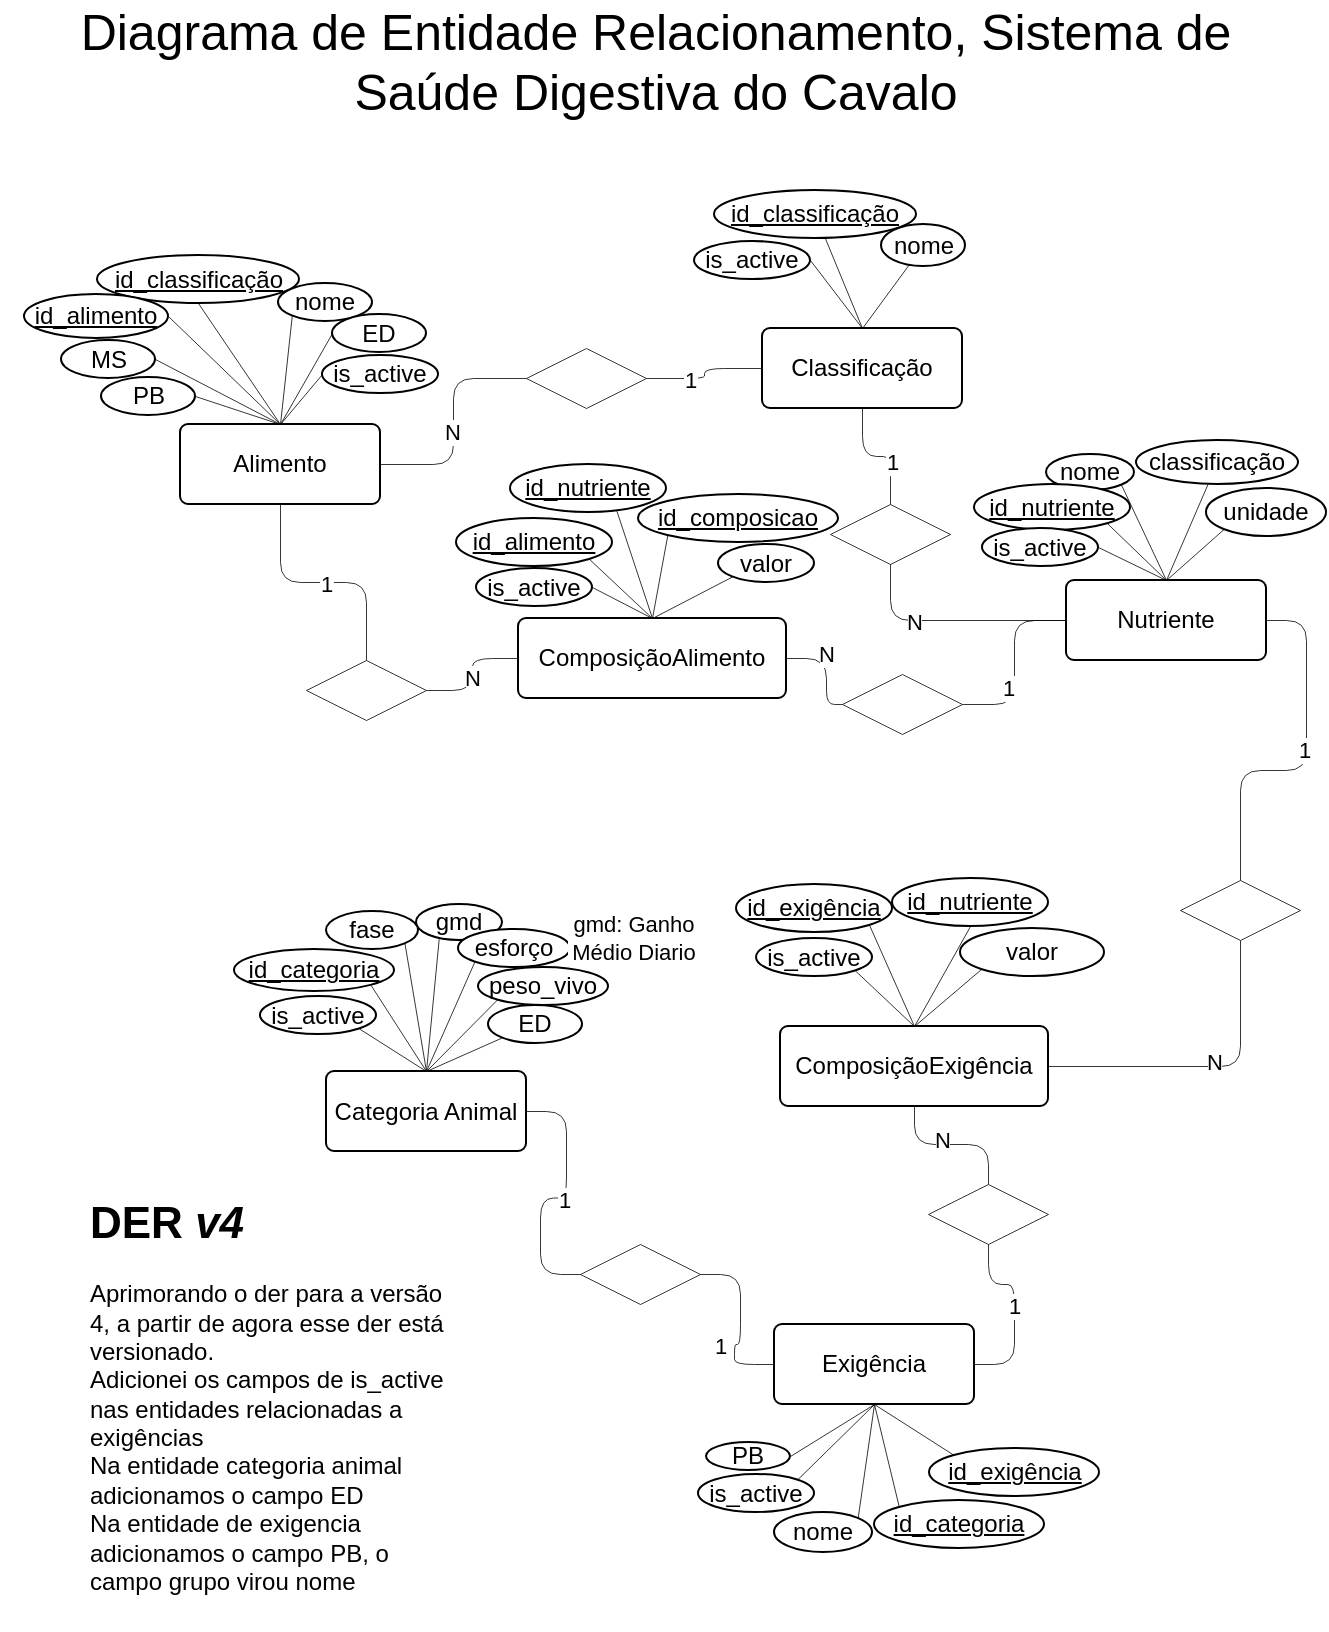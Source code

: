 <mxfile version="27.0.9">
  <diagram name="Página-1" id="3VQ2zI77Vzn59eib0IF1">
    <mxGraphModel dx="2288" dy="940" grid="1" gridSize="10" guides="1" tooltips="1" connect="1" arrows="1" fold="1" page="1" pageScale="1" pageWidth="1600" pageHeight="900" math="0" shadow="0">
      <root>
        <mxCell id="0" />
        <mxCell id="1" parent="0" />
        <mxCell id="BL19Yoxea98xcwSY_bck-1" value="" style="group" vertex="1" connectable="0" parent="1">
          <mxGeometry x="821" y="139" width="190.5" height="110" as="geometry" />
        </mxCell>
        <mxCell id="BL19Yoxea98xcwSY_bck-2" value="Classificação" style="rounded=1;arcSize=10;whiteSpace=wrap;html=1;align=center;" vertex="1" parent="BL19Yoxea98xcwSY_bck-1">
          <mxGeometry x="70" y="70" width="100" height="40" as="geometry" />
        </mxCell>
        <mxCell id="BL19Yoxea98xcwSY_bck-3" style="edgeStyle=none;shape=connector;rounded=1;orthogonalLoop=1;jettySize=auto;html=1;shadow=0;strokeColor=default;strokeWidth=0.394;align=center;verticalAlign=middle;fontFamily=Helvetica;fontSize=11;fontColor=default;labelBackgroundColor=default;startFill=0;endArrow=none;flowAnimation=0;" edge="1" parent="BL19Yoxea98xcwSY_bck-1" source="BL19Yoxea98xcwSY_bck-4">
          <mxGeometry relative="1" as="geometry">
            <mxPoint x="120" y="70" as="targetPoint" />
          </mxGeometry>
        </mxCell>
        <mxCell id="BL19Yoxea98xcwSY_bck-4" value="&lt;u&gt;id_classificação&lt;/u&gt;" style="ellipse;whiteSpace=wrap;html=1;align=center;" vertex="1" parent="BL19Yoxea98xcwSY_bck-1">
          <mxGeometry x="46" y="1" width="101" height="24" as="geometry" />
        </mxCell>
        <mxCell id="BL19Yoxea98xcwSY_bck-5" style="shape=connector;rounded=1;orthogonalLoop=1;jettySize=auto;html=1;entryX=0.5;entryY=0;entryDx=0;entryDy=0;shadow=0;strokeColor=default;strokeWidth=0.394;align=center;verticalAlign=middle;fontFamily=Helvetica;fontSize=11;fontColor=default;labelBackgroundColor=default;startFill=0;endArrow=none;flowAnimation=0;" edge="1" parent="BL19Yoxea98xcwSY_bck-1" source="BL19Yoxea98xcwSY_bck-6" target="BL19Yoxea98xcwSY_bck-2">
          <mxGeometry relative="1" as="geometry" />
        </mxCell>
        <mxCell id="BL19Yoxea98xcwSY_bck-6" value="nome" style="ellipse;whiteSpace=wrap;html=1;align=center;" vertex="1" parent="BL19Yoxea98xcwSY_bck-1">
          <mxGeometry x="129.5" y="18" width="42" height="21" as="geometry" />
        </mxCell>
        <mxCell id="BL19Yoxea98xcwSY_bck-7" style="rounded=1;orthogonalLoop=1;jettySize=auto;html=1;exitX=1;exitY=0.5;exitDx=0;exitDy=0;entryX=0.5;entryY=0;entryDx=0;entryDy=0;shadow=0;strokeColor=default;strokeWidth=0.394;align=center;verticalAlign=middle;fontFamily=Helvetica;fontSize=11;fontColor=default;labelBackgroundColor=default;startFill=0;endArrow=none;flowAnimation=0;" edge="1" parent="BL19Yoxea98xcwSY_bck-1" source="BL19Yoxea98xcwSY_bck-8" target="BL19Yoxea98xcwSY_bck-2">
          <mxGeometry relative="1" as="geometry" />
        </mxCell>
        <mxCell id="BL19Yoxea98xcwSY_bck-8" value="is_&lt;span style=&quot;background-color: transparent; color: light-dark(rgb(0, 0, 0), rgb(255, 255, 255));&quot;&gt;active&lt;/span&gt;" style="ellipse;whiteSpace=wrap;html=1;align=center;" vertex="1" parent="BL19Yoxea98xcwSY_bck-1">
          <mxGeometry x="36" y="26.5" width="58" height="19" as="geometry" />
        </mxCell>
        <mxCell id="BL19Yoxea98xcwSY_bck-9" style="edgeStyle=orthogonalEdgeStyle;rounded=1;orthogonalLoop=1;jettySize=auto;html=1;entryX=0;entryY=0.5;entryDx=0;entryDy=0;endArrow=none;startFill=0;strokeWidth=0.394;curved=0;flowAnimation=0;shadow=0;" edge="1" parent="1" source="BL19Yoxea98xcwSY_bck-54" target="BL19Yoxea98xcwSY_bck-18">
          <mxGeometry relative="1" as="geometry" />
        </mxCell>
        <mxCell id="BL19Yoxea98xcwSY_bck-10" value="N" style="edgeLabel;html=1;align=center;verticalAlign=middle;resizable=0;points=[];" vertex="1" connectable="0" parent="BL19Yoxea98xcwSY_bck-9">
          <mxGeometry x="-0.237" y="2" relative="1" as="geometry">
            <mxPoint as="offset" />
          </mxGeometry>
        </mxCell>
        <mxCell id="BL19Yoxea98xcwSY_bck-11" style="edgeStyle=orthogonalEdgeStyle;rounded=1;orthogonalLoop=1;jettySize=auto;html=1;endArrow=none;startFill=0;strokeWidth=0.394;curved=0;flowAnimation=0;shadow=0;" edge="1" parent="1" source="BL19Yoxea98xcwSY_bck-15" target="BL19Yoxea98xcwSY_bck-20">
          <mxGeometry relative="1" as="geometry" />
        </mxCell>
        <mxCell id="BL19Yoxea98xcwSY_bck-12" value="1" style="edgeLabel;html=1;align=center;verticalAlign=middle;resizable=0;points=[];" vertex="1" connectable="0" parent="BL19Yoxea98xcwSY_bck-11">
          <mxGeometry x="-0.026" y="1" relative="1" as="geometry">
            <mxPoint as="offset" />
          </mxGeometry>
        </mxCell>
        <mxCell id="BL19Yoxea98xcwSY_bck-13" style="edgeStyle=orthogonalEdgeStyle;rounded=1;orthogonalLoop=1;jettySize=auto;html=1;exitX=1;exitY=0.5;exitDx=0;exitDy=0;entryX=0;entryY=0.5;entryDx=0;entryDy=0;endArrow=none;startFill=0;strokeWidth=0.394;curved=0;flowAnimation=0;shadow=0;" edge="1" parent="1" source="BL19Yoxea98xcwSY_bck-15" target="BL19Yoxea98xcwSY_bck-54">
          <mxGeometry relative="1" as="geometry" />
        </mxCell>
        <mxCell id="BL19Yoxea98xcwSY_bck-14" value="N" style="edgeLabel;html=1;align=center;verticalAlign=middle;resizable=0;points=[];" vertex="1" connectable="0" parent="BL19Yoxea98xcwSY_bck-13">
          <mxGeometry x="-0.059" relative="1" as="geometry">
            <mxPoint as="offset" />
          </mxGeometry>
        </mxCell>
        <mxCell id="BL19Yoxea98xcwSY_bck-15" value="" style="shape=rhombus;perimeter=rhombusPerimeter;whiteSpace=wrap;html=1;align=center;strokeWidth=0.394;fontFamily=Helvetica;fontColor=#464646;spacing=0.394;" vertex="1" parent="1">
          <mxGeometry x="663" y="375" width="60" height="30" as="geometry" />
        </mxCell>
        <mxCell id="BL19Yoxea98xcwSY_bck-16" style="edgeStyle=orthogonalEdgeStyle;rounded=1;orthogonalLoop=1;jettySize=auto;html=1;endArrow=none;startFill=0;strokeWidth=0.394;curved=0;flowAnimation=0;shadow=0;entryX=0;entryY=0.5;entryDx=0;entryDy=0;" edge="1" parent="1" source="BL19Yoxea98xcwSY_bck-18" target="BL19Yoxea98xcwSY_bck-36">
          <mxGeometry relative="1" as="geometry" />
        </mxCell>
        <mxCell id="BL19Yoxea98xcwSY_bck-17" value="1" style="edgeLabel;html=1;align=center;verticalAlign=middle;resizable=0;points=[];" vertex="1" connectable="0" parent="BL19Yoxea98xcwSY_bck-16">
          <mxGeometry x="-0.271" y="3" relative="1" as="geometry">
            <mxPoint as="offset" />
          </mxGeometry>
        </mxCell>
        <mxCell id="BL19Yoxea98xcwSY_bck-18" value="" style="shape=rhombus;perimeter=rhombusPerimeter;whiteSpace=wrap;html=1;align=center;strokeWidth=0.394;fontFamily=Helvetica;fontColor=#464646;spacing=0.394;" vertex="1" parent="1">
          <mxGeometry x="931" y="382" width="60" height="30" as="geometry" />
        </mxCell>
        <mxCell id="BL19Yoxea98xcwSY_bck-19" value="" style="group" vertex="1" connectable="0" parent="1">
          <mxGeometry x="510" y="177" width="215" height="120" as="geometry" />
        </mxCell>
        <mxCell id="BL19Yoxea98xcwSY_bck-20" value="Alimento" style="rounded=1;arcSize=10;whiteSpace=wrap;html=1;align=center;" vertex="1" parent="BL19Yoxea98xcwSY_bck-19">
          <mxGeometry x="90" y="80" width="100" height="40" as="geometry" />
        </mxCell>
        <mxCell id="BL19Yoxea98xcwSY_bck-21" style="edgeStyle=none;shape=connector;rounded=1;orthogonalLoop=1;jettySize=auto;html=1;exitX=0;exitY=1;exitDx=0;exitDy=0;entryX=0.5;entryY=0;entryDx=0;entryDy=0;shadow=0;strokeColor=default;strokeWidth=0.394;align=center;verticalAlign=middle;fontFamily=Helvetica;fontSize=11;fontColor=default;labelBackgroundColor=default;startFill=0;endArrow=none;flowAnimation=0;" edge="1" parent="BL19Yoxea98xcwSY_bck-19" source="BL19Yoxea98xcwSY_bck-22" target="BL19Yoxea98xcwSY_bck-20">
          <mxGeometry relative="1" as="geometry" />
        </mxCell>
        <mxCell id="BL19Yoxea98xcwSY_bck-22" value="nome" style="ellipse;whiteSpace=wrap;html=1;align=center;" vertex="1" parent="BL19Yoxea98xcwSY_bck-19">
          <mxGeometry x="139" y="9.5" width="47" height="19" as="geometry" />
        </mxCell>
        <mxCell id="BL19Yoxea98xcwSY_bck-23" style="edgeStyle=none;shape=connector;rounded=1;orthogonalLoop=1;jettySize=auto;html=1;exitX=0.5;exitY=1;exitDx=0;exitDy=0;entryX=0.5;entryY=0;entryDx=0;entryDy=0;shadow=0;strokeColor=default;strokeWidth=0.394;align=center;verticalAlign=middle;fontFamily=Helvetica;fontSize=11;fontColor=default;labelBackgroundColor=default;startFill=0;endArrow=none;flowAnimation=0;" edge="1" parent="BL19Yoxea98xcwSY_bck-19" source="BL19Yoxea98xcwSY_bck-24" target="BL19Yoxea98xcwSY_bck-20">
          <mxGeometry relative="1" as="geometry" />
        </mxCell>
        <mxCell id="BL19Yoxea98xcwSY_bck-24" value="&lt;u&gt;id_classificação&lt;/u&gt;" style="ellipse;whiteSpace=wrap;html=1;align=center;" vertex="1" parent="BL19Yoxea98xcwSY_bck-19">
          <mxGeometry x="48.5" y="-4.5" width="101" height="24" as="geometry" />
        </mxCell>
        <mxCell id="BL19Yoxea98xcwSY_bck-25" style="edgeStyle=none;shape=connector;rounded=1;orthogonalLoop=1;jettySize=auto;html=1;exitX=1;exitY=0.5;exitDx=0;exitDy=0;entryX=0.5;entryY=0;entryDx=0;entryDy=0;shadow=0;strokeColor=default;strokeWidth=0.394;align=center;verticalAlign=middle;fontFamily=Helvetica;fontSize=11;fontColor=default;labelBackgroundColor=default;startFill=0;endArrow=none;flowAnimation=0;" edge="1" parent="BL19Yoxea98xcwSY_bck-19" source="BL19Yoxea98xcwSY_bck-26" target="BL19Yoxea98xcwSY_bck-20">
          <mxGeometry relative="1" as="geometry" />
        </mxCell>
        <mxCell id="BL19Yoxea98xcwSY_bck-26" value="&lt;u&gt;id_alimento&lt;/u&gt;" style="ellipse;whiteSpace=wrap;html=1;align=center;" vertex="1" parent="BL19Yoxea98xcwSY_bck-19">
          <mxGeometry x="12" y="15" width="72" height="22" as="geometry" />
        </mxCell>
        <mxCell id="BL19Yoxea98xcwSY_bck-27" style="rounded=0;orthogonalLoop=1;jettySize=auto;html=1;exitX=1;exitY=0.5;exitDx=0;exitDy=0;entryX=0.5;entryY=0;entryDx=0;entryDy=0;endArrow=none;startFill=0;strokeWidth=0.394;" edge="1" parent="BL19Yoxea98xcwSY_bck-19" source="BL19Yoxea98xcwSY_bck-28" target="BL19Yoxea98xcwSY_bck-20">
          <mxGeometry relative="1" as="geometry" />
        </mxCell>
        <mxCell id="BL19Yoxea98xcwSY_bck-28" value="MS" style="ellipse;whiteSpace=wrap;html=1;align=center;" vertex="1" parent="BL19Yoxea98xcwSY_bck-19">
          <mxGeometry x="30.5" y="38" width="47" height="19" as="geometry" />
        </mxCell>
        <mxCell id="BL19Yoxea98xcwSY_bck-29" value="PB" style="ellipse;whiteSpace=wrap;html=1;align=center;" vertex="1" parent="BL19Yoxea98xcwSY_bck-19">
          <mxGeometry x="50.5" y="56.5" width="47" height="19" as="geometry" />
        </mxCell>
        <mxCell id="BL19Yoxea98xcwSY_bck-30" style="rounded=0;orthogonalLoop=1;jettySize=auto;html=1;exitX=1;exitY=0.5;exitDx=0;exitDy=0;entryX=0.5;entryY=0;entryDx=0;entryDy=0;endArrow=none;startFill=0;strokeWidth=0.394;" edge="1" parent="BL19Yoxea98xcwSY_bck-19" source="BL19Yoxea98xcwSY_bck-29" target="BL19Yoxea98xcwSY_bck-20">
          <mxGeometry relative="1" as="geometry">
            <mxPoint x="150" y="90" as="targetPoint" />
          </mxGeometry>
        </mxCell>
        <mxCell id="BL19Yoxea98xcwSY_bck-31" value="ED" style="ellipse;whiteSpace=wrap;html=1;align=center;" vertex="1" parent="BL19Yoxea98xcwSY_bck-19">
          <mxGeometry x="166" y="25" width="47" height="19" as="geometry" />
        </mxCell>
        <mxCell id="BL19Yoxea98xcwSY_bck-32" style="rounded=0;orthogonalLoop=1;jettySize=auto;html=1;exitX=0;exitY=0.5;exitDx=0;exitDy=0;entryX=0.5;entryY=0;entryDx=0;entryDy=0;endArrow=none;startFill=0;strokeWidth=0.394;" edge="1" parent="BL19Yoxea98xcwSY_bck-19" source="BL19Yoxea98xcwSY_bck-31" target="BL19Yoxea98xcwSY_bck-20">
          <mxGeometry relative="1" as="geometry">
            <mxPoint x="281.5" y="69.5" as="targetPoint" />
          </mxGeometry>
        </mxCell>
        <mxCell id="BL19Yoxea98xcwSY_bck-33" style="rounded=0;orthogonalLoop=1;jettySize=auto;html=1;exitX=0;exitY=0.5;exitDx=0;exitDy=0;endArrow=none;startFill=0;strokeWidth=0.394;entryX=0.5;entryY=0;entryDx=0;entryDy=0;" edge="1" parent="BL19Yoxea98xcwSY_bck-19" source="BL19Yoxea98xcwSY_bck-34" target="BL19Yoxea98xcwSY_bck-20">
          <mxGeometry relative="1" as="geometry">
            <mxPoint x="141" y="82" as="targetPoint" />
          </mxGeometry>
        </mxCell>
        <mxCell id="BL19Yoxea98xcwSY_bck-34" value="is_&lt;span style=&quot;background-color: transparent; color: light-dark(rgb(0, 0, 0), rgb(255, 255, 255));&quot;&gt;active&lt;/span&gt;" style="ellipse;whiteSpace=wrap;html=1;align=center;" vertex="1" parent="BL19Yoxea98xcwSY_bck-19">
          <mxGeometry x="161" y="45.5" width="58" height="19" as="geometry" />
        </mxCell>
        <mxCell id="BL19Yoxea98xcwSY_bck-35" value="" style="group" vertex="1" connectable="0" parent="1">
          <mxGeometry x="991" y="265" width="182" height="110" as="geometry" />
        </mxCell>
        <mxCell id="BL19Yoxea98xcwSY_bck-36" value="Nutriente" style="rounded=1;arcSize=10;whiteSpace=wrap;html=1;align=center;" vertex="1" parent="BL19Yoxea98xcwSY_bck-35">
          <mxGeometry x="52" y="70" width="100" height="40" as="geometry" />
        </mxCell>
        <mxCell id="BL19Yoxea98xcwSY_bck-37" style="edgeStyle=none;shape=connector;rounded=1;orthogonalLoop=1;jettySize=auto;html=1;exitX=1;exitY=1;exitDx=0;exitDy=0;entryX=0.5;entryY=0;entryDx=0;entryDy=0;shadow=0;strokeColor=default;strokeWidth=0.394;align=center;verticalAlign=middle;fontFamily=Helvetica;fontSize=11;fontColor=default;labelBackgroundColor=default;startFill=0;endArrow=none;flowAnimation=0;" edge="1" parent="BL19Yoxea98xcwSY_bck-35" source="BL19Yoxea98xcwSY_bck-38" target="BL19Yoxea98xcwSY_bck-36">
          <mxGeometry relative="1" as="geometry" />
        </mxCell>
        <mxCell id="BL19Yoxea98xcwSY_bck-38" value="nome" style="ellipse;whiteSpace=wrap;html=1;align=center;" vertex="1" parent="BL19Yoxea98xcwSY_bck-35">
          <mxGeometry x="42" y="7" width="44" height="18" as="geometry" />
        </mxCell>
        <mxCell id="BL19Yoxea98xcwSY_bck-39" style="edgeStyle=none;shape=connector;rounded=1;orthogonalLoop=1;jettySize=auto;html=1;shadow=0;strokeColor=default;strokeWidth=0.394;align=center;verticalAlign=middle;fontFamily=Helvetica;fontSize=11;fontColor=default;labelBackgroundColor=default;startFill=0;endArrow=none;flowAnimation=0;" edge="1" parent="BL19Yoxea98xcwSY_bck-35" source="BL19Yoxea98xcwSY_bck-40">
          <mxGeometry relative="1" as="geometry">
            <mxPoint x="102" y="70" as="targetPoint" />
          </mxGeometry>
        </mxCell>
        <mxCell id="BL19Yoxea98xcwSY_bck-40" value="classificação" style="ellipse;whiteSpace=wrap;html=1;align=center;" vertex="1" parent="BL19Yoxea98xcwSY_bck-35">
          <mxGeometry x="87" width="81" height="22" as="geometry" />
        </mxCell>
        <mxCell id="BL19Yoxea98xcwSY_bck-41" style="edgeStyle=none;shape=connector;rounded=1;orthogonalLoop=1;jettySize=auto;html=1;exitX=1;exitY=1;exitDx=0;exitDy=0;entryX=0.5;entryY=0;entryDx=0;entryDy=0;shadow=0;strokeColor=default;strokeWidth=0.394;align=center;verticalAlign=middle;fontFamily=Helvetica;fontSize=11;fontColor=default;labelBackgroundColor=default;startFill=0;endArrow=none;flowAnimation=0;" edge="1" parent="BL19Yoxea98xcwSY_bck-35" source="BL19Yoxea98xcwSY_bck-42" target="BL19Yoxea98xcwSY_bck-36">
          <mxGeometry relative="1" as="geometry" />
        </mxCell>
        <mxCell id="BL19Yoxea98xcwSY_bck-42" value="&lt;u&gt;id_nutriente&lt;/u&gt;" style="ellipse;whiteSpace=wrap;html=1;align=center;" vertex="1" parent="BL19Yoxea98xcwSY_bck-35">
          <mxGeometry x="6" y="22" width="78" height="23" as="geometry" />
        </mxCell>
        <mxCell id="BL19Yoxea98xcwSY_bck-43" style="edgeStyle=none;shape=connector;rounded=1;orthogonalLoop=1;jettySize=auto;html=1;exitX=0;exitY=1;exitDx=0;exitDy=0;entryX=0.5;entryY=0;entryDx=0;entryDy=0;shadow=0;strokeColor=default;strokeWidth=0.394;align=center;verticalAlign=middle;fontFamily=Helvetica;fontSize=11;fontColor=default;labelBackgroundColor=default;startFill=0;endArrow=none;flowAnimation=0;" edge="1" parent="BL19Yoxea98xcwSY_bck-35" source="BL19Yoxea98xcwSY_bck-44" target="BL19Yoxea98xcwSY_bck-36">
          <mxGeometry relative="1" as="geometry" />
        </mxCell>
        <mxCell id="BL19Yoxea98xcwSY_bck-44" value="unidade" style="ellipse;whiteSpace=wrap;html=1;align=center;" vertex="1" parent="BL19Yoxea98xcwSY_bck-35">
          <mxGeometry x="122" y="24" width="60" height="24" as="geometry" />
        </mxCell>
        <mxCell id="BL19Yoxea98xcwSY_bck-45" style="rounded=0;orthogonalLoop=1;jettySize=auto;html=1;exitX=1;exitY=0.5;exitDx=0;exitDy=0;entryX=0.5;entryY=0;entryDx=0;entryDy=0;endArrow=none;startFill=0;strokeWidth=0.394;" edge="1" parent="BL19Yoxea98xcwSY_bck-35" source="BL19Yoxea98xcwSY_bck-46" target="BL19Yoxea98xcwSY_bck-36">
          <mxGeometry relative="1" as="geometry" />
        </mxCell>
        <mxCell id="BL19Yoxea98xcwSY_bck-46" value="is_&lt;span style=&quot;background-color: transparent; color: light-dark(rgb(0, 0, 0), rgb(255, 255, 255));&quot;&gt;active&lt;/span&gt;" style="ellipse;whiteSpace=wrap;html=1;align=center;" vertex="1" parent="BL19Yoxea98xcwSY_bck-35">
          <mxGeometry x="10" y="44" width="58" height="19" as="geometry" />
        </mxCell>
        <mxCell id="BL19Yoxea98xcwSY_bck-47" style="edgeStyle=orthogonalEdgeStyle;shape=connector;curved=0;rounded=1;orthogonalLoop=1;jettySize=auto;html=1;exitX=0;exitY=0.5;exitDx=0;exitDy=0;entryX=1;entryY=0.5;entryDx=0;entryDy=0;shadow=0;strokeColor=default;strokeWidth=0.394;align=center;verticalAlign=middle;fontFamily=Helvetica;fontSize=11;fontColor=default;labelBackgroundColor=default;startFill=0;endArrow=none;flowAnimation=0;" edge="1" parent="1" source="BL19Yoxea98xcwSY_bck-50" target="BL19Yoxea98xcwSY_bck-20">
          <mxGeometry relative="1" as="geometry" />
        </mxCell>
        <mxCell id="BL19Yoxea98xcwSY_bck-48" value="N" style="edgeLabel;html=1;align=center;verticalAlign=middle;resizable=0;points=[];strokeColor=default;strokeWidth=0.394;spacing=0.394;fontFamily=Helvetica;fontSize=11;fontColor=default;labelBackgroundColor=default;fillColor=default;" vertex="1" connectable="0" parent="BL19Yoxea98xcwSY_bck-47">
          <mxGeometry x="0.089" y="-1" relative="1" as="geometry">
            <mxPoint as="offset" />
          </mxGeometry>
        </mxCell>
        <mxCell id="BL19Yoxea98xcwSY_bck-50" value="" style="shape=rhombus;perimeter=rhombusPerimeter;whiteSpace=wrap;html=1;align=center;strokeWidth=0.394;fontFamily=Helvetica;fontColor=#464646;spacing=0.394;" vertex="1" parent="1">
          <mxGeometry x="773" y="219" width="60" height="30" as="geometry" />
        </mxCell>
        <mxCell id="BL19Yoxea98xcwSY_bck-51" style="edgeStyle=orthogonalEdgeStyle;shape=connector;curved=0;rounded=1;orthogonalLoop=1;jettySize=auto;html=1;shadow=0;strokeColor=default;strokeWidth=0.394;align=center;verticalAlign=middle;fontFamily=Helvetica;fontSize=11;fontColor=default;labelBackgroundColor=default;startFill=0;endArrow=none;flowAnimation=0;" edge="1" parent="1" source="BL19Yoxea98xcwSY_bck-2" target="BL19Yoxea98xcwSY_bck-50">
          <mxGeometry relative="1" as="geometry" />
        </mxCell>
        <mxCell id="BL19Yoxea98xcwSY_bck-52" value="1" style="edgeLabel;html=1;align=center;verticalAlign=middle;resizable=0;points=[];strokeColor=default;strokeWidth=0.394;spacing=0.394;fontFamily=Helvetica;fontSize=11;fontColor=default;labelBackgroundColor=default;fillColor=default;" vertex="1" connectable="0" parent="BL19Yoxea98xcwSY_bck-51">
          <mxGeometry x="0.312" y="1" relative="1" as="geometry">
            <mxPoint as="offset" />
          </mxGeometry>
        </mxCell>
        <mxCell id="BL19Yoxea98xcwSY_bck-53" value="" style="group" vertex="1" connectable="0" parent="1">
          <mxGeometry x="738" y="283" width="199" height="111" as="geometry" />
        </mxCell>
        <mxCell id="BL19Yoxea98xcwSY_bck-54" value="ComposiçãoAlimento" style="rounded=1;arcSize=10;whiteSpace=wrap;html=1;align=center;" vertex="1" parent="BL19Yoxea98xcwSY_bck-53">
          <mxGeometry x="31" y="71" width="134" height="40" as="geometry" />
        </mxCell>
        <mxCell id="BL19Yoxea98xcwSY_bck-55" style="edgeStyle=none;shape=connector;rounded=1;orthogonalLoop=1;jettySize=auto;html=1;exitX=1;exitY=1;exitDx=0;exitDy=0;entryX=0.5;entryY=0;entryDx=0;entryDy=0;shadow=0;strokeColor=default;strokeWidth=0.394;align=center;verticalAlign=middle;fontFamily=Helvetica;fontSize=11;fontColor=default;labelBackgroundColor=default;startFill=0;endArrow=none;flowAnimation=0;" edge="1" parent="BL19Yoxea98xcwSY_bck-53" source="BL19Yoxea98xcwSY_bck-56" target="BL19Yoxea98xcwSY_bck-54">
          <mxGeometry relative="1" as="geometry" />
        </mxCell>
        <mxCell id="BL19Yoxea98xcwSY_bck-56" value="&lt;u&gt;id_alimento&lt;/u&gt;" style="ellipse;whiteSpace=wrap;html=1;align=center;" vertex="1" parent="BL19Yoxea98xcwSY_bck-53">
          <mxGeometry y="21" width="78" height="24" as="geometry" />
        </mxCell>
        <mxCell id="BL19Yoxea98xcwSY_bck-57" style="edgeStyle=none;shape=connector;rounded=1;orthogonalLoop=1;jettySize=auto;html=1;exitX=0;exitY=1;exitDx=0;exitDy=0;shadow=0;strokeColor=default;strokeWidth=0.394;align=center;verticalAlign=middle;fontFamily=Helvetica;fontSize=11;fontColor=default;labelBackgroundColor=default;startFill=0;endArrow=none;flowAnimation=0;entryX=0.5;entryY=0;entryDx=0;entryDy=0;" edge="1" parent="BL19Yoxea98xcwSY_bck-53" source="BL19Yoxea98xcwSY_bck-58" target="BL19Yoxea98xcwSY_bck-54">
          <mxGeometry relative="1" as="geometry">
            <mxPoint x="94" y="71" as="targetPoint" />
          </mxGeometry>
        </mxCell>
        <mxCell id="BL19Yoxea98xcwSY_bck-58" value="valor" style="ellipse;whiteSpace=wrap;html=1;align=center;" vertex="1" parent="BL19Yoxea98xcwSY_bck-53">
          <mxGeometry x="131" y="34" width="48" height="19" as="geometry" />
        </mxCell>
        <mxCell id="BL19Yoxea98xcwSY_bck-59" style="edgeStyle=none;shape=connector;rounded=1;orthogonalLoop=1;jettySize=auto;html=1;exitX=0.682;exitY=0.971;exitDx=0;exitDy=0;entryX=0.5;entryY=0;entryDx=0;entryDy=0;shadow=0;strokeColor=default;strokeWidth=0.394;align=center;verticalAlign=middle;fontFamily=Helvetica;fontSize=11;fontColor=default;labelBackgroundColor=default;startFill=0;endArrow=none;flowAnimation=0;exitPerimeter=0;" edge="1" parent="BL19Yoxea98xcwSY_bck-53" source="BL19Yoxea98xcwSY_bck-60" target="BL19Yoxea98xcwSY_bck-54">
          <mxGeometry relative="1" as="geometry" />
        </mxCell>
        <mxCell id="BL19Yoxea98xcwSY_bck-60" value="&lt;u&gt;id_nutriente&lt;/u&gt;" style="ellipse;whiteSpace=wrap;html=1;align=center;" vertex="1" parent="BL19Yoxea98xcwSY_bck-53">
          <mxGeometry x="27" y="-6" width="78" height="24" as="geometry" />
        </mxCell>
        <mxCell id="BL19Yoxea98xcwSY_bck-61" style="rounded=1;orthogonalLoop=1;jettySize=auto;html=1;exitX=1;exitY=0.5;exitDx=0;exitDy=0;entryX=0.5;entryY=0;entryDx=0;entryDy=0;shadow=0;strokeColor=default;strokeWidth=0.394;align=center;verticalAlign=middle;fontFamily=Helvetica;fontSize=11;fontColor=default;labelBackgroundColor=default;startFill=0;endArrow=none;flowAnimation=0;" edge="1" parent="BL19Yoxea98xcwSY_bck-53" source="BL19Yoxea98xcwSY_bck-62" target="BL19Yoxea98xcwSY_bck-54">
          <mxGeometry relative="1" as="geometry" />
        </mxCell>
        <mxCell id="BL19Yoxea98xcwSY_bck-62" value="is_&lt;span style=&quot;background-color: transparent; color: light-dark(rgb(0, 0, 0), rgb(255, 255, 255));&quot;&gt;active&lt;/span&gt;" style="ellipse;whiteSpace=wrap;html=1;align=center;" vertex="1" parent="BL19Yoxea98xcwSY_bck-53">
          <mxGeometry x="10" y="46" width="58" height="19" as="geometry" />
        </mxCell>
        <mxCell id="BL19Yoxea98xcwSY_bck-63" value="&lt;u&gt;id_composicao&lt;/u&gt;" style="ellipse;whiteSpace=wrap;html=1;align=center;" vertex="1" parent="BL19Yoxea98xcwSY_bck-53">
          <mxGeometry x="91" y="9" width="100" height="24" as="geometry" />
        </mxCell>
        <mxCell id="BL19Yoxea98xcwSY_bck-64" style="edgeStyle=none;shape=connector;rounded=1;orthogonalLoop=1;jettySize=auto;html=1;exitX=0;exitY=1;exitDx=0;exitDy=0;shadow=0;strokeColor=default;strokeWidth=0.394;align=center;verticalAlign=middle;fontFamily=Helvetica;fontSize=11;fontColor=default;labelBackgroundColor=default;startFill=0;endArrow=none;flowAnimation=0;entryX=0.5;entryY=0;entryDx=0;entryDy=0;" edge="1" parent="BL19Yoxea98xcwSY_bck-53" source="BL19Yoxea98xcwSY_bck-63" target="BL19Yoxea98xcwSY_bck-54">
          <mxGeometry relative="1" as="geometry">
            <mxPoint x="108" y="81" as="targetPoint" />
            <mxPoint x="148" y="60" as="sourcePoint" />
          </mxGeometry>
        </mxCell>
        <mxCell id="BL19Yoxea98xcwSY_bck-65" value="" style="group" vertex="1" connectable="0" parent="1">
          <mxGeometry x="869" y="487" width="176" height="111" as="geometry" />
        </mxCell>
        <mxCell id="BL19Yoxea98xcwSY_bck-66" value="ComposiçãoExigência" style="rounded=1;arcSize=10;whiteSpace=wrap;html=1;align=center;" vertex="1" parent="BL19Yoxea98xcwSY_bck-65">
          <mxGeometry x="31" y="71" width="134" height="40" as="geometry" />
        </mxCell>
        <mxCell id="BL19Yoxea98xcwSY_bck-67" style="edgeStyle=none;shape=connector;rounded=1;orthogonalLoop=1;jettySize=auto;html=1;exitX=1;exitY=1;exitDx=0;exitDy=0;entryX=0.5;entryY=0;entryDx=0;entryDy=0;shadow=0;strokeColor=default;strokeWidth=0.394;align=center;verticalAlign=middle;fontFamily=Helvetica;fontSize=11;fontColor=default;labelBackgroundColor=default;startFill=0;endArrow=none;flowAnimation=0;" edge="1" parent="BL19Yoxea98xcwSY_bck-65" source="BL19Yoxea98xcwSY_bck-68" target="BL19Yoxea98xcwSY_bck-66">
          <mxGeometry relative="1" as="geometry" />
        </mxCell>
        <mxCell id="BL19Yoxea98xcwSY_bck-68" value="&lt;u&gt;id_exigência&lt;/u&gt;" style="ellipse;whiteSpace=wrap;html=1;align=center;" vertex="1" parent="BL19Yoxea98xcwSY_bck-65">
          <mxGeometry x="9" width="78" height="24" as="geometry" />
        </mxCell>
        <mxCell id="BL19Yoxea98xcwSY_bck-69" style="edgeStyle=none;shape=connector;rounded=1;orthogonalLoop=1;jettySize=auto;html=1;exitX=0;exitY=1;exitDx=0;exitDy=0;shadow=0;strokeColor=default;strokeWidth=0.394;align=center;verticalAlign=middle;fontFamily=Helvetica;fontSize=11;fontColor=default;labelBackgroundColor=default;startFill=0;endArrow=none;flowAnimation=0;entryX=0.5;entryY=0;entryDx=0;entryDy=0;" edge="1" parent="BL19Yoxea98xcwSY_bck-65" source="BL19Yoxea98xcwSY_bck-70" target="BL19Yoxea98xcwSY_bck-66">
          <mxGeometry relative="1" as="geometry">
            <mxPoint x="94" y="71" as="targetPoint" />
          </mxGeometry>
        </mxCell>
        <mxCell id="BL19Yoxea98xcwSY_bck-70" value="valor" style="ellipse;whiteSpace=wrap;html=1;align=center;" vertex="1" parent="BL19Yoxea98xcwSY_bck-65">
          <mxGeometry x="121" y="22" width="72" height="24" as="geometry" />
        </mxCell>
        <mxCell id="BL19Yoxea98xcwSY_bck-71" style="edgeStyle=none;shape=connector;rounded=1;orthogonalLoop=1;jettySize=auto;html=1;exitX=0.5;exitY=1;exitDx=0;exitDy=0;entryX=0.5;entryY=0;entryDx=0;entryDy=0;shadow=0;strokeColor=default;strokeWidth=0.394;align=center;verticalAlign=middle;fontFamily=Helvetica;fontSize=11;fontColor=default;labelBackgroundColor=default;startFill=0;endArrow=none;flowAnimation=0;" edge="1" parent="BL19Yoxea98xcwSY_bck-65" source="BL19Yoxea98xcwSY_bck-72" target="BL19Yoxea98xcwSY_bck-66">
          <mxGeometry relative="1" as="geometry" />
        </mxCell>
        <mxCell id="BL19Yoxea98xcwSY_bck-72" value="&lt;u&gt;id_nutriente&lt;/u&gt;" style="ellipse;whiteSpace=wrap;html=1;align=center;" vertex="1" parent="BL19Yoxea98xcwSY_bck-65">
          <mxGeometry x="87" y="-3" width="78" height="24" as="geometry" />
        </mxCell>
        <mxCell id="BL19Yoxea98xcwSY_bck-73" value="is_&lt;span style=&quot;background-color: transparent; color: light-dark(rgb(0, 0, 0), rgb(255, 255, 255));&quot;&gt;active&lt;/span&gt;" style="ellipse;whiteSpace=wrap;html=1;align=center;" vertex="1" parent="BL19Yoxea98xcwSY_bck-65">
          <mxGeometry x="19" y="27" width="58" height="19" as="geometry" />
        </mxCell>
        <mxCell id="BL19Yoxea98xcwSY_bck-74" style="edgeStyle=none;shape=connector;rounded=1;orthogonalLoop=1;jettySize=auto;html=1;exitX=1;exitY=1;exitDx=0;exitDy=0;entryX=0.5;entryY=0;entryDx=0;entryDy=0;shadow=0;strokeColor=default;strokeWidth=0.394;align=center;verticalAlign=middle;fontFamily=Helvetica;fontSize=11;fontColor=default;labelBackgroundColor=default;startFill=0;endArrow=none;flowAnimation=0;" edge="1" parent="BL19Yoxea98xcwSY_bck-65" source="BL19Yoxea98xcwSY_bck-73" target="BL19Yoxea98xcwSY_bck-66">
          <mxGeometry relative="1" as="geometry">
            <mxPoint x="86" y="30" as="sourcePoint" />
            <mxPoint x="108" y="81" as="targetPoint" />
          </mxGeometry>
        </mxCell>
        <mxCell id="BL19Yoxea98xcwSY_bck-75" style="edgeStyle=orthogonalEdgeStyle;shape=connector;curved=0;rounded=1;orthogonalLoop=1;jettySize=auto;html=1;entryX=0.5;entryY=1;entryDx=0;entryDy=0;shadow=0;strokeColor=default;strokeWidth=0.394;align=center;verticalAlign=middle;fontFamily=Helvetica;fontSize=11;fontColor=default;labelBackgroundColor=default;startFill=0;endArrow=none;flowAnimation=0;exitX=0.5;exitY=0;exitDx=0;exitDy=0;" edge="1" parent="1" source="BL19Yoxea98xcwSY_bck-79" target="BL19Yoxea98xcwSY_bck-66">
          <mxGeometry relative="1" as="geometry" />
        </mxCell>
        <mxCell id="BL19Yoxea98xcwSY_bck-76" value="N" style="edgeLabel;html=1;align=center;verticalAlign=middle;resizable=0;points=[];strokeColor=default;strokeWidth=0.394;spacing=0.394;fontFamily=Helvetica;fontSize=11;fontColor=default;labelBackgroundColor=default;fillColor=default;" vertex="1" connectable="0" parent="BL19Yoxea98xcwSY_bck-75">
          <mxGeometry x="0.136" y="-2" relative="1" as="geometry">
            <mxPoint as="offset" />
          </mxGeometry>
        </mxCell>
        <mxCell id="BL19Yoxea98xcwSY_bck-77" value="" style="group" vertex="1" connectable="0" parent="1">
          <mxGeometry x="817" y="637" width="217" height="120" as="geometry" />
        </mxCell>
        <mxCell id="BL19Yoxea98xcwSY_bck-78" value="Exigência" style="rounded=1;arcSize=10;whiteSpace=wrap;html=1;align=center;" vertex="1" parent="BL19Yoxea98xcwSY_bck-77">
          <mxGeometry x="80" y="70" width="100" height="40" as="geometry" />
        </mxCell>
        <mxCell id="BL19Yoxea98xcwSY_bck-79" value="" style="shape=rhombus;perimeter=rhombusPerimeter;whiteSpace=wrap;html=1;align=center;strokeWidth=0.394;fontFamily=Helvetica;fontColor=#464646;spacing=0.394;" vertex="1" parent="BL19Yoxea98xcwSY_bck-77">
          <mxGeometry x="157" width="60" height="30" as="geometry" />
        </mxCell>
        <mxCell id="BL19Yoxea98xcwSY_bck-80" style="edgeStyle=orthogonalEdgeStyle;shape=connector;curved=0;rounded=1;orthogonalLoop=1;jettySize=auto;html=1;shadow=0;strokeColor=default;strokeWidth=0.394;align=center;verticalAlign=middle;fontFamily=Helvetica;fontSize=11;fontColor=default;labelBackgroundColor=default;startFill=0;endArrow=none;flowAnimation=0;entryX=1;entryY=0.5;entryDx=0;entryDy=0;exitX=0.5;exitY=1;exitDx=0;exitDy=0;" edge="1" parent="BL19Yoxea98xcwSY_bck-77" source="BL19Yoxea98xcwSY_bck-79" target="BL19Yoxea98xcwSY_bck-78">
          <mxGeometry relative="1" as="geometry">
            <mxPoint x="340" y="180" as="targetPoint" />
          </mxGeometry>
        </mxCell>
        <mxCell id="BL19Yoxea98xcwSY_bck-81" value="1" style="edgeLabel;html=1;align=center;verticalAlign=middle;resizable=0;points=[];strokeColor=default;strokeWidth=0.394;spacing=0.394;fontFamily=Helvetica;fontSize=11;fontColor=default;labelBackgroundColor=default;fillColor=default;" vertex="1" connectable="0" parent="BL19Yoxea98xcwSY_bck-80">
          <mxGeometry x="-0.066" relative="1" as="geometry">
            <mxPoint as="offset" />
          </mxGeometry>
        </mxCell>
        <mxCell id="BL19Yoxea98xcwSY_bck-82" value="" style="shape=rhombus;perimeter=rhombusPerimeter;whiteSpace=wrap;html=1;align=center;strokeWidth=0.394;fontFamily=Helvetica;fontColor=#464646;spacing=0.394;" vertex="1" parent="BL19Yoxea98xcwSY_bck-77">
          <mxGeometry x="-17" y="30" width="60" height="30" as="geometry" />
        </mxCell>
        <mxCell id="BL19Yoxea98xcwSY_bck-83" style="edgeStyle=orthogonalEdgeStyle;shape=connector;curved=0;rounded=1;orthogonalLoop=1;jettySize=auto;html=1;exitX=1;exitY=0.5;exitDx=0;exitDy=0;entryX=0;entryY=0.5;entryDx=0;entryDy=0;shadow=0;strokeColor=default;strokeWidth=0.394;align=center;verticalAlign=middle;fontFamily=Helvetica;fontSize=11;fontColor=default;labelBackgroundColor=default;startFill=0;endArrow=none;flowAnimation=0;" edge="1" parent="BL19Yoxea98xcwSY_bck-77" source="BL19Yoxea98xcwSY_bck-82" target="BL19Yoxea98xcwSY_bck-78">
          <mxGeometry relative="1" as="geometry" />
        </mxCell>
        <mxCell id="BL19Yoxea98xcwSY_bck-84" value="1" style="edgeLabel;html=1;align=center;verticalAlign=middle;resizable=0;points=[];strokeColor=default;strokeWidth=0.394;spacing=0.394;fontFamily=Helvetica;fontSize=11;fontColor=default;labelBackgroundColor=default;fillColor=default;" vertex="1" connectable="0" parent="BL19Yoxea98xcwSY_bck-83">
          <mxGeometry x="0.327" relative="1" as="geometry">
            <mxPoint x="-7" as="offset" />
          </mxGeometry>
        </mxCell>
        <mxCell id="BL19Yoxea98xcwSY_bck-85" style="edgeStyle=orthogonalEdgeStyle;shape=connector;curved=0;rounded=1;orthogonalLoop=1;jettySize=auto;html=1;entryX=1;entryY=0.5;entryDx=0;entryDy=0;shadow=0;strokeColor=default;strokeWidth=0.394;align=center;verticalAlign=middle;fontFamily=Helvetica;fontSize=11;fontColor=default;labelBackgroundColor=default;startFill=0;endArrow=none;flowAnimation=0;exitX=0.5;exitY=1;exitDx=0;exitDy=0;" edge="1" parent="1" source="BL19Yoxea98xcwSY_bck-87" target="BL19Yoxea98xcwSY_bck-66">
          <mxGeometry relative="1" as="geometry">
            <mxPoint x="1090" y="407" as="sourcePoint" />
          </mxGeometry>
        </mxCell>
        <mxCell id="BL19Yoxea98xcwSY_bck-86" value="N" style="edgeLabel;html=1;align=center;verticalAlign=middle;resizable=0;points=[];strokeColor=default;strokeWidth=0.394;spacing=0.394;fontFamily=Helvetica;fontSize=11;fontColor=default;labelBackgroundColor=default;fillColor=default;" vertex="1" connectable="0" parent="BL19Yoxea98xcwSY_bck-85">
          <mxGeometry x="-0.035" y="-2" relative="1" as="geometry">
            <mxPoint as="offset" />
          </mxGeometry>
        </mxCell>
        <mxCell id="BL19Yoxea98xcwSY_bck-87" value="" style="shape=rhombus;perimeter=rhombusPerimeter;whiteSpace=wrap;html=1;align=center;strokeWidth=0.394;fontFamily=Helvetica;fontColor=#464646;spacing=0.394;" vertex="1" parent="1">
          <mxGeometry x="1100" y="485" width="60" height="30" as="geometry" />
        </mxCell>
        <mxCell id="BL19Yoxea98xcwSY_bck-88" style="edgeStyle=orthogonalEdgeStyle;shape=connector;curved=0;rounded=1;orthogonalLoop=1;jettySize=auto;html=1;exitX=1;exitY=0.5;exitDx=0;exitDy=0;shadow=0;strokeColor=default;strokeWidth=0.394;align=center;verticalAlign=middle;fontFamily=Helvetica;fontSize=11;fontColor=default;labelBackgroundColor=default;startFill=0;endArrow=none;flowAnimation=0;entryX=0.5;entryY=0;entryDx=0;entryDy=0;" edge="1" parent="1" source="BL19Yoxea98xcwSY_bck-36" target="BL19Yoxea98xcwSY_bck-87">
          <mxGeometry relative="1" as="geometry" />
        </mxCell>
        <mxCell id="BL19Yoxea98xcwSY_bck-89" value="1" style="edgeLabel;html=1;align=center;verticalAlign=middle;resizable=0;points=[];strokeColor=default;strokeWidth=0.394;spacing=0.394;fontFamily=Helvetica;fontSize=11;fontColor=default;labelBackgroundColor=default;fillColor=default;" vertex="1" connectable="0" parent="BL19Yoxea98xcwSY_bck-88">
          <mxGeometry x="-0.075" y="-1" relative="1" as="geometry">
            <mxPoint as="offset" />
          </mxGeometry>
        </mxCell>
        <mxCell id="BL19Yoxea98xcwSY_bck-90" value="&lt;font style=&quot;font-size: 25px;&quot;&gt;Diagrama de Entidade Relacionamento, Sistema de Saúde Digestiva do Cavalo&lt;/font&gt;" style="text;html=1;align=center;verticalAlign=middle;whiteSpace=wrap;rounded=0;fontFamily=Helvetica;fontSize=11;fontColor=default;labelBackgroundColor=default;" vertex="1" parent="1">
          <mxGeometry x="522.5" y="60" width="630" height="30" as="geometry" />
        </mxCell>
        <mxCell id="BL19Yoxea98xcwSY_bck-91" value="&lt;h1 style=&quot;margin-top: 0px;&quot;&gt;&lt;span style=&quot;background-color: light-dark(#ffffff, var(--ge-dark-color, #121212)); color: light-dark(rgb(0, 0, 0), rgb(255, 255, 255));&quot;&gt;DER&amp;nbsp;&lt;i&gt;v4&lt;/i&gt;&lt;/span&gt;&lt;/h1&gt;&lt;div style=&quot;&quot;&gt;&lt;span style=&quot;font-size: 12px;&quot;&gt;Aprimorando o der para a versão 4, a partir de agora esse der está versionado.&lt;/span&gt;&lt;/div&gt;&lt;div style=&quot;&quot;&gt;&lt;span style=&quot;font-size: 12px;&quot;&gt;Adicionei os campos de is_active nas entidades relacionadas a exigências&lt;/span&gt;&lt;/div&gt;&lt;div style=&quot;&quot;&gt;&lt;span style=&quot;font-size: 12px;&quot;&gt;Na entidade categoria animal adicionamos o campo ED&lt;/span&gt;&lt;/div&gt;&lt;div style=&quot;&quot;&gt;&lt;span style=&quot;font-size: 12px;&quot;&gt;Na entidade de exigencia adicionamos o campo PB, o campo grupo virou nome&amp;nbsp;&amp;nbsp;&lt;/span&gt;&lt;/div&gt;" style="text;html=1;whiteSpace=wrap;overflow=hidden;rounded=0;fontFamily=Helvetica;fontSize=11;fontColor=default;labelBackgroundColor=default;align=left;" vertex="1" parent="1">
          <mxGeometry x="552.5" y="637" width="185.5" height="220" as="geometry" />
        </mxCell>
        <mxCell id="BL19Yoxea98xcwSY_bck-92" value="&lt;u&gt;id_categoria&lt;/u&gt;" style="ellipse;whiteSpace=wrap;html=1;align=center;" vertex="1" parent="1">
          <mxGeometry x="947" y="795" width="85" height="24" as="geometry" />
        </mxCell>
        <mxCell id="BL19Yoxea98xcwSY_bck-93" style="edgeStyle=none;shape=connector;rounded=1;orthogonalLoop=1;jettySize=auto;html=1;exitX=0;exitY=0;exitDx=0;exitDy=0;entryX=0.5;entryY=1;entryDx=0;entryDy=0;shadow=0;strokeColor=default;strokeWidth=0.394;align=center;verticalAlign=middle;fontFamily=Helvetica;fontSize=11;fontColor=default;labelBackgroundColor=default;startFill=0;endArrow=none;flowAnimation=0;" edge="1" parent="1" source="BL19Yoxea98xcwSY_bck-92" target="BL19Yoxea98xcwSY_bck-78">
          <mxGeometry relative="1" as="geometry" />
        </mxCell>
        <mxCell id="BL19Yoxea98xcwSY_bck-94" value="&lt;u&gt;id_exigência&lt;/u&gt;" style="ellipse;whiteSpace=wrap;html=1;align=center;" vertex="1" parent="1">
          <mxGeometry x="974.5" y="769" width="85" height="24" as="geometry" />
        </mxCell>
        <mxCell id="BL19Yoxea98xcwSY_bck-95" value="nome" style="ellipse;whiteSpace=wrap;html=1;align=center;" vertex="1" parent="1">
          <mxGeometry x="897" y="801" width="49" height="20" as="geometry" />
        </mxCell>
        <mxCell id="BL19Yoxea98xcwSY_bck-96" style="edgeStyle=none;shape=connector;rounded=1;orthogonalLoop=1;jettySize=auto;html=1;entryX=0.5;entryY=1;entryDx=0;entryDy=0;shadow=0;strokeColor=default;strokeWidth=0.394;align=center;verticalAlign=middle;fontFamily=Helvetica;fontSize=11;fontColor=default;labelBackgroundColor=default;startFill=0;endArrow=none;flowAnimation=0;exitX=1;exitY=0;exitDx=0;exitDy=0;" edge="1" parent="1" source="BL19Yoxea98xcwSY_bck-95" target="BL19Yoxea98xcwSY_bck-78">
          <mxGeometry relative="1" as="geometry" />
        </mxCell>
        <mxCell id="BL19Yoxea98xcwSY_bck-97" style="edgeStyle=none;shape=connector;rounded=1;orthogonalLoop=1;jettySize=auto;html=1;shadow=0;strokeColor=default;strokeWidth=0.394;align=center;verticalAlign=middle;fontFamily=Helvetica;fontSize=11;fontColor=default;labelBackgroundColor=default;startFill=0;endArrow=none;flowAnimation=0;exitX=0;exitY=0;exitDx=0;exitDy=0;entryX=0.5;entryY=1;entryDx=0;entryDy=0;" edge="1" parent="1" source="BL19Yoxea98xcwSY_bck-94" target="BL19Yoxea98xcwSY_bck-78">
          <mxGeometry relative="1" as="geometry">
            <mxPoint x="1148" y="944" as="sourcePoint" />
            <mxPoint x="1156" y="867" as="targetPoint" />
          </mxGeometry>
        </mxCell>
        <mxCell id="BL19Yoxea98xcwSY_bck-98" value="gmd" style="ellipse;whiteSpace=wrap;html=1;align=center;" vertex="1" parent="1">
          <mxGeometry x="718" y="497" width="43" height="18" as="geometry" />
        </mxCell>
        <mxCell id="BL19Yoxea98xcwSY_bck-99" style="edgeStyle=none;shape=connector;rounded=1;orthogonalLoop=1;jettySize=auto;html=1;exitX=0.264;exitY=0.964;exitDx=0;exitDy=0;entryX=0.5;entryY=0;entryDx=0;entryDy=0;shadow=0;strokeColor=default;strokeWidth=0.394;align=center;verticalAlign=middle;fontFamily=Helvetica;fontSize=11;fontColor=default;labelBackgroundColor=default;startFill=0;endArrow=none;flowAnimation=0;exitPerimeter=0;" edge="1" parent="1" source="BL19Yoxea98xcwSY_bck-98" target="BL19Yoxea98xcwSY_bck-114">
          <mxGeometry relative="1" as="geometry">
            <mxPoint x="727.248" y="515.126" as="sourcePoint" />
          </mxGeometry>
        </mxCell>
        <mxCell id="BL19Yoxea98xcwSY_bck-100" value="" style="shape=rhombus;perimeter=rhombusPerimeter;whiteSpace=wrap;html=1;align=center;strokeWidth=0.394;fontFamily=Helvetica;fontColor=#464646;spacing=0.394;" vertex="1" parent="1">
          <mxGeometry x="925" y="297" width="60" height="30" as="geometry" />
        </mxCell>
        <mxCell id="BL19Yoxea98xcwSY_bck-101" style="edgeStyle=orthogonalEdgeStyle;shape=connector;curved=0;rounded=1;orthogonalLoop=1;jettySize=auto;html=1;shadow=0;strokeColor=default;strokeWidth=0.394;align=center;verticalAlign=middle;fontFamily=Helvetica;fontSize=11;fontColor=default;labelBackgroundColor=default;startFill=0;endArrow=none;flowAnimation=0;exitX=0.5;exitY=1;exitDx=0;exitDy=0;entryX=0.5;entryY=0;entryDx=0;entryDy=0;" edge="1" parent="1" source="BL19Yoxea98xcwSY_bck-2" target="BL19Yoxea98xcwSY_bck-100">
          <mxGeometry relative="1" as="geometry">
            <mxPoint x="901" y="239" as="sourcePoint" />
            <mxPoint x="843" y="244" as="targetPoint" />
          </mxGeometry>
        </mxCell>
        <mxCell id="BL19Yoxea98xcwSY_bck-102" value="1" style="edgeLabel;html=1;align=center;verticalAlign=middle;resizable=0;points=[];strokeColor=default;strokeWidth=0.394;spacing=0.394;fontFamily=Helvetica;fontSize=11;fontColor=default;labelBackgroundColor=default;fillColor=default;" vertex="1" connectable="0" parent="BL19Yoxea98xcwSY_bck-101">
          <mxGeometry x="0.312" y="1" relative="1" as="geometry">
            <mxPoint as="offset" />
          </mxGeometry>
        </mxCell>
        <mxCell id="BL19Yoxea98xcwSY_bck-103" style="edgeStyle=orthogonalEdgeStyle;shape=connector;curved=0;rounded=1;orthogonalLoop=1;jettySize=auto;html=1;shadow=0;strokeColor=default;strokeWidth=0.394;align=center;verticalAlign=middle;fontFamily=Helvetica;fontSize=11;fontColor=default;labelBackgroundColor=default;startFill=0;endArrow=none;flowAnimation=0;exitX=0;exitY=0.5;exitDx=0;exitDy=0;entryX=0.5;entryY=1;entryDx=0;entryDy=0;" edge="1" parent="1" source="BL19Yoxea98xcwSY_bck-36" target="BL19Yoxea98xcwSY_bck-100">
          <mxGeometry relative="1" as="geometry">
            <mxPoint x="951" y="259" as="sourcePoint" />
            <mxPoint x="965" y="307" as="targetPoint" />
          </mxGeometry>
        </mxCell>
        <mxCell id="BL19Yoxea98xcwSY_bck-104" value="N" style="edgeLabel;html=1;align=center;verticalAlign=middle;resizable=0;points=[];strokeColor=default;strokeWidth=0.394;spacing=0.394;fontFamily=Helvetica;fontSize=11;fontColor=default;labelBackgroundColor=default;fillColor=default;" vertex="1" connectable="0" parent="BL19Yoxea98xcwSY_bck-103">
          <mxGeometry x="0.312" y="1" relative="1" as="geometry">
            <mxPoint as="offset" />
          </mxGeometry>
        </mxCell>
        <mxCell id="BL19Yoxea98xcwSY_bck-105" value="fase" style="ellipse;whiteSpace=wrap;html=1;align=center;" vertex="1" parent="1">
          <mxGeometry x="673" y="500.5" width="46" height="19" as="geometry" />
        </mxCell>
        <mxCell id="BL19Yoxea98xcwSY_bck-106" style="edgeStyle=none;shape=connector;rounded=1;orthogonalLoop=1;jettySize=auto;html=1;exitX=1;exitY=1;exitDx=0;exitDy=0;shadow=0;strokeColor=default;strokeWidth=0.394;align=center;verticalAlign=middle;fontFamily=Helvetica;fontSize=11;fontColor=default;labelBackgroundColor=default;startFill=0;endArrow=none;flowAnimation=0;entryX=0.5;entryY=0;entryDx=0;entryDy=0;" edge="1" parent="1" source="BL19Yoxea98xcwSY_bck-105" target="BL19Yoxea98xcwSY_bck-114">
          <mxGeometry relative="1" as="geometry">
            <mxPoint x="712" y="569.5" as="targetPoint" />
          </mxGeometry>
        </mxCell>
        <mxCell id="BL19Yoxea98xcwSY_bck-107" value="is_&lt;span style=&quot;background-color: transparent; color: light-dark(rgb(0, 0, 0), rgb(255, 255, 255));&quot;&gt;active&lt;/span&gt;" style="ellipse;whiteSpace=wrap;html=1;align=center;" vertex="1" parent="1">
          <mxGeometry x="859" y="782" width="58" height="19" as="geometry" />
        </mxCell>
        <mxCell id="BL19Yoxea98xcwSY_bck-108" style="edgeStyle=none;shape=connector;rounded=1;orthogonalLoop=1;jettySize=auto;html=1;entryX=0.5;entryY=1;entryDx=0;entryDy=0;shadow=0;strokeColor=default;strokeWidth=0.394;align=center;verticalAlign=middle;fontFamily=Helvetica;fontSize=11;fontColor=default;labelBackgroundColor=default;startFill=0;endArrow=none;flowAnimation=0;exitX=1;exitY=0;exitDx=0;exitDy=0;" edge="1" parent="1" source="BL19Yoxea98xcwSY_bck-107" target="BL19Yoxea98xcwSY_bck-78">
          <mxGeometry relative="1" as="geometry">
            <mxPoint x="928" y="814" as="sourcePoint" />
            <mxPoint x="957" y="757" as="targetPoint" />
          </mxGeometry>
        </mxCell>
        <mxCell id="BL19Yoxea98xcwSY_bck-109" value="PB" style="ellipse;whiteSpace=wrap;html=1;align=center;" vertex="1" parent="1">
          <mxGeometry x="863" y="766" width="42" height="14" as="geometry" />
        </mxCell>
        <mxCell id="BL19Yoxea98xcwSY_bck-110" style="edgeStyle=none;shape=connector;rounded=1;orthogonalLoop=1;jettySize=auto;html=1;entryX=0.5;entryY=1;entryDx=0;entryDy=0;shadow=0;strokeColor=default;strokeWidth=0.394;align=center;verticalAlign=middle;fontFamily=Helvetica;fontSize=11;fontColor=default;labelBackgroundColor=default;startFill=0;endArrow=none;flowAnimation=0;exitX=1;exitY=0.5;exitDx=0;exitDy=0;" edge="1" parent="1" source="BL19Yoxea98xcwSY_bck-109" target="BL19Yoxea98xcwSY_bck-78">
          <mxGeometry relative="1" as="geometry">
            <mxPoint x="910" y="795" as="sourcePoint" />
            <mxPoint x="957" y="757" as="targetPoint" />
          </mxGeometry>
        </mxCell>
        <mxCell id="BL19Yoxea98xcwSY_bck-111" value="" style="group" vertex="1" connectable="0" parent="1">
          <mxGeometry x="627" y="519.5" width="234" height="101" as="geometry" />
        </mxCell>
        <mxCell id="BL19Yoxea98xcwSY_bck-112" value="&lt;u&gt;id_categoria&lt;/u&gt;" style="ellipse;whiteSpace=wrap;html=1;align=center;" vertex="1" parent="BL19Yoxea98xcwSY_bck-111">
          <mxGeometry width="80" height="21" as="geometry" />
        </mxCell>
        <mxCell id="BL19Yoxea98xcwSY_bck-113" value="" style="group" vertex="1" connectable="0" parent="BL19Yoxea98xcwSY_bck-111">
          <mxGeometry x="46" width="188" height="101" as="geometry" />
        </mxCell>
        <mxCell id="BL19Yoxea98xcwSY_bck-114" value="Categoria Animal" style="rounded=1;arcSize=10;whiteSpace=wrap;html=1;align=center;" vertex="1" parent="BL19Yoxea98xcwSY_bck-113">
          <mxGeometry y="61" width="100" height="40" as="geometry" />
        </mxCell>
        <mxCell id="BL19Yoxea98xcwSY_bck-115" style="edgeStyle=none;shape=connector;rounded=1;orthogonalLoop=1;jettySize=auto;html=1;exitX=0;exitY=1;exitDx=0;exitDy=0;entryX=0.5;entryY=0;entryDx=0;entryDy=0;shadow=0;strokeColor=default;strokeWidth=0.394;align=center;verticalAlign=middle;fontFamily=Helvetica;fontSize=11;fontColor=default;labelBackgroundColor=default;startFill=0;endArrow=none;flowAnimation=0;" edge="1" parent="BL19Yoxea98xcwSY_bck-113" source="BL19Yoxea98xcwSY_bck-116" target="BL19Yoxea98xcwSY_bck-114">
          <mxGeometry relative="1" as="geometry" />
        </mxCell>
        <mxCell id="BL19Yoxea98xcwSY_bck-116" value="esforço" style="ellipse;whiteSpace=wrap;html=1;align=center;" vertex="1" parent="BL19Yoxea98xcwSY_bck-113">
          <mxGeometry x="66" y="-10" width="56" height="19" as="geometry" />
        </mxCell>
        <mxCell id="BL19Yoxea98xcwSY_bck-117" style="edgeStyle=none;shape=connector;rounded=1;orthogonalLoop=1;jettySize=auto;html=1;exitX=0;exitY=1;exitDx=0;exitDy=0;shadow=0;strokeColor=default;strokeWidth=0.394;align=center;verticalAlign=middle;fontFamily=Helvetica;fontSize=11;fontColor=default;labelBackgroundColor=default;startFill=0;endArrow=none;flowAnimation=0;entryX=0.5;entryY=0;entryDx=0;entryDy=0;" edge="1" parent="BL19Yoxea98xcwSY_bck-113" source="BL19Yoxea98xcwSY_bck-118" target="BL19Yoxea98xcwSY_bck-114">
          <mxGeometry relative="1" as="geometry">
            <mxPoint x="53" y="60" as="targetPoint" />
          </mxGeometry>
        </mxCell>
        <mxCell id="BL19Yoxea98xcwSY_bck-118" value="peso_vivo" style="ellipse;whiteSpace=wrap;html=1;align=center;" vertex="1" parent="BL19Yoxea98xcwSY_bck-113">
          <mxGeometry x="76" y="9" width="65" height="19" as="geometry" />
        </mxCell>
        <mxCell id="BL19Yoxea98xcwSY_bck-119" style="edgeStyle=none;shape=connector;rounded=1;orthogonalLoop=1;jettySize=auto;html=1;exitX=1;exitY=1;exitDx=0;exitDy=0;entryX=0.5;entryY=0;entryDx=0;entryDy=0;shadow=0;strokeColor=default;strokeWidth=0.394;align=center;verticalAlign=middle;fontFamily=Helvetica;fontSize=11;fontColor=default;labelBackgroundColor=default;startFill=0;endArrow=none;flowAnimation=0;" edge="1" parent="BL19Yoxea98xcwSY_bck-113" source="BL19Yoxea98xcwSY_bck-120" target="BL19Yoxea98xcwSY_bck-114">
          <mxGeometry relative="1" as="geometry" />
        </mxCell>
        <mxCell id="BL19Yoxea98xcwSY_bck-120" value="is_&lt;span style=&quot;background-color: transparent; color: light-dark(rgb(0, 0, 0), rgb(255, 255, 255));&quot;&gt;active&lt;/span&gt;" style="ellipse;whiteSpace=wrap;html=1;align=center;" vertex="1" parent="BL19Yoxea98xcwSY_bck-113">
          <mxGeometry x="-33" y="23.5" width="58" height="19" as="geometry" />
        </mxCell>
        <mxCell id="BL19Yoxea98xcwSY_bck-121" value="ED" style="ellipse;whiteSpace=wrap;html=1;align=center;" vertex="1" parent="BL19Yoxea98xcwSY_bck-113">
          <mxGeometry x="81" y="28" width="47" height="19" as="geometry" />
        </mxCell>
        <mxCell id="BL19Yoxea98xcwSY_bck-122" style="edgeStyle=none;shape=connector;rounded=1;orthogonalLoop=1;jettySize=auto;html=1;exitX=0;exitY=1;exitDx=0;exitDy=0;shadow=0;strokeColor=default;strokeWidth=0.394;align=center;verticalAlign=middle;fontFamily=Helvetica;fontSize=11;fontColor=default;labelBackgroundColor=default;startFill=0;endArrow=none;flowAnimation=0;entryX=0.5;entryY=0;entryDx=0;entryDy=0;" edge="1" parent="BL19Yoxea98xcwSY_bck-113" source="BL19Yoxea98xcwSY_bck-121" target="BL19Yoxea98xcwSY_bck-114">
          <mxGeometry relative="1" as="geometry">
            <mxPoint x="60" y="71" as="targetPoint" />
            <mxPoint x="95" y="35" as="sourcePoint" />
          </mxGeometry>
        </mxCell>
        <mxCell id="BL19Yoxea98xcwSY_bck-123" style="edgeStyle=none;shape=connector;rounded=1;orthogonalLoop=1;jettySize=auto;html=1;exitX=1;exitY=1;exitDx=0;exitDy=0;entryX=0.5;entryY=0;entryDx=0;entryDy=0;shadow=0;strokeColor=default;strokeWidth=0.394;align=center;verticalAlign=middle;fontFamily=Helvetica;fontSize=11;fontColor=default;labelBackgroundColor=default;startFill=0;endArrow=none;flowAnimation=0;" edge="1" parent="BL19Yoxea98xcwSY_bck-111" source="BL19Yoxea98xcwSY_bck-112" target="BL19Yoxea98xcwSY_bck-114">
          <mxGeometry relative="1" as="geometry" />
        </mxCell>
        <mxCell id="BL19Yoxea98xcwSY_bck-124" style="edgeStyle=orthogonalEdgeStyle;shape=connector;curved=0;rounded=1;orthogonalLoop=1;jettySize=auto;html=1;entryX=1;entryY=0.5;entryDx=0;entryDy=0;shadow=0;strokeColor=default;strokeWidth=0.394;align=center;verticalAlign=middle;fontFamily=Helvetica;fontSize=11;fontColor=default;labelBackgroundColor=default;startFill=0;endArrow=none;flowAnimation=0;exitX=0;exitY=0.5;exitDx=0;exitDy=0;" edge="1" parent="1" source="BL19Yoxea98xcwSY_bck-82" target="BL19Yoxea98xcwSY_bck-114">
          <mxGeometry relative="1" as="geometry">
            <mxPoint x="857" y="727" as="sourcePoint" />
          </mxGeometry>
        </mxCell>
        <mxCell id="BL19Yoxea98xcwSY_bck-125" value="1" style="edgeLabel;html=1;align=center;verticalAlign=middle;resizable=0;points=[];strokeColor=default;strokeWidth=0.394;spacing=0.394;fontFamily=Helvetica;fontSize=11;fontColor=default;labelBackgroundColor=default;fillColor=default;" vertex="1" connectable="0" parent="BL19Yoxea98xcwSY_bck-124">
          <mxGeometry x="0.038" y="-1" relative="1" as="geometry">
            <mxPoint as="offset" />
          </mxGeometry>
        </mxCell>
        <mxCell id="BL19Yoxea98xcwSY_bck-126" value="gmd: Ganho Médio Diario" style="text;html=1;align=center;verticalAlign=middle;whiteSpace=wrap;rounded=0;fontFamily=Helvetica;fontSize=11;fontColor=default;labelBackgroundColor=default;" vertex="1" parent="1">
          <mxGeometry x="793" y="498.5" width="68" height="30" as="geometry" />
        </mxCell>
      </root>
    </mxGraphModel>
  </diagram>
</mxfile>
